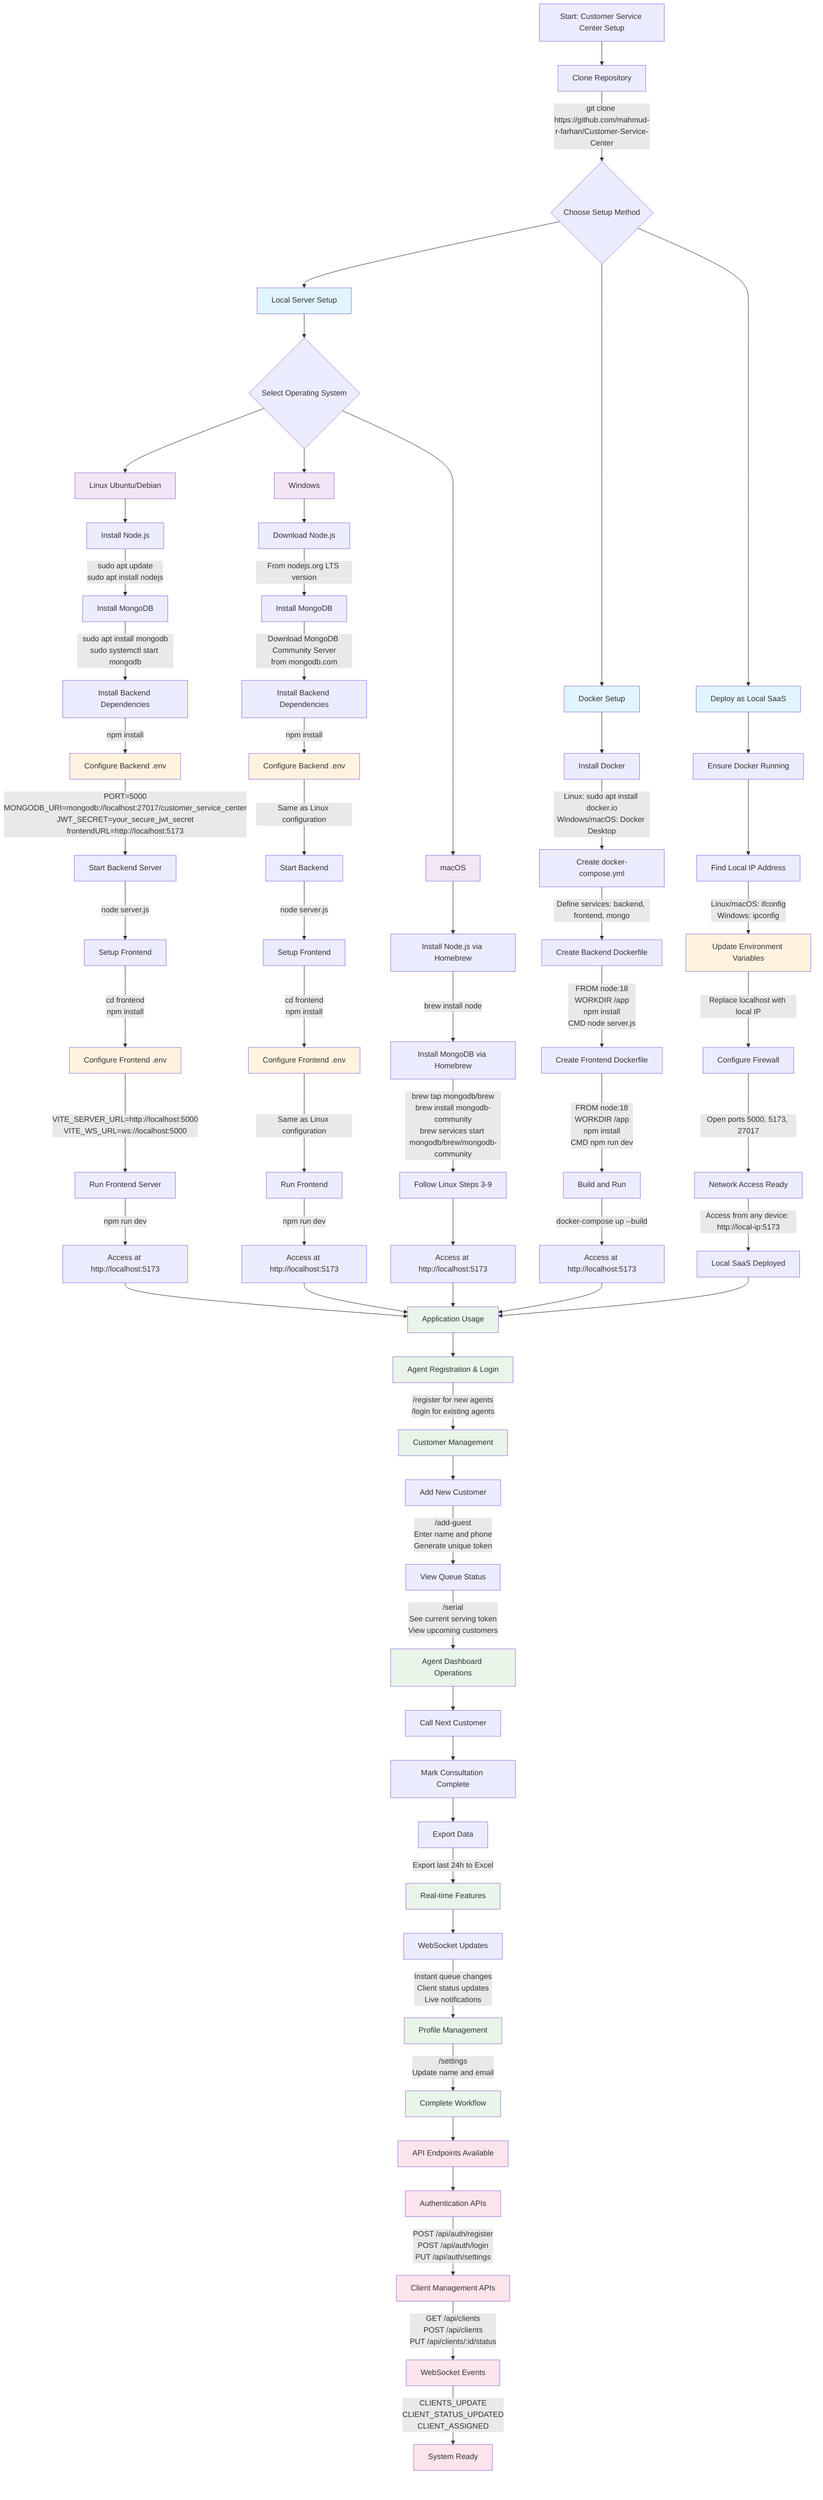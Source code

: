 graph TD
    A[Start: Customer Service Center Setup] --> B[Clone Repository]
    B -->|"git clone https://github.com/mahmud-r-farhan/Customer-Service-Center"| C{Choose Setup Method}
    
    C --> D[Local Server Setup]
    C --> E[Docker Setup]
    C --> F[Deploy as Local SaaS]
    
    %% Local Server Setup Branch
    D --> G{Select Operating System}
    G --> H[Linux Ubuntu/Debian]
    G --> I[Windows]
    G --> J[macOS]
    
    %% Linux Setup Path
    H --> H1[Install Node.js]
    H1 -->|sudo apt update<br/>sudo apt install nodejs| H2[Install MongoDB]
    H2 -->|sudo apt install mongodb<br/>sudo systemctl start mongodb| H3[Install Backend Dependencies]
    H3 -->|npm install| H4[Configure Backend .env]
    H4 -->|PORT=5000<br/>MONGODB_URI=mongodb://localhost:27017/customer_service_center<br/>JWT_SECRET=your_secure_jwt_secret<br/>frontendURL=http://localhost:5173| H5[Start Backend Server]
    H5 -->|node server.js| H6[Setup Frontend]
    H6 -->|cd frontend<br/>npm install| H7[Configure Frontend .env]
    H7 -->|VITE_SERVER_URL=http://localhost:5000<br/>VITE_WS_URL=ws://localhost:5000| H8[Run Frontend Server]
    H8 -->|npm run dev| H9[Access at http://localhost:5173]
    
    %% Windows Setup Path
    I --> I1[Download Node.js]
    I1 -->|From nodejs.org LTS version| I2[Install MongoDB]
    I2 -->|Download MongoDB Community Server<br/>from mongodb.com| I3[Install Backend Dependencies]
    I3 -->|npm install| I4[Configure Backend .env]
    I4 -->|Same as Linux configuration| I5[Start Backend]
    I5 -->|node server.js| I6[Setup Frontend]
    I6 -->|cd frontend<br/>npm install| I7[Configure Frontend .env]
    I7 -->|Same as Linux configuration| I8[Run Frontend]
    I8 -->|npm run dev| I9[Access at http://localhost:5173]
    
    %% macOS Setup Path
    J --> J1[Install Node.js via Homebrew]
    J1 -->|brew install node| J2[Install MongoDB via Homebrew]
    J2 -->|brew tap mongodb/brew<br/>brew install mongodb-community<br/>brew services start mongodb/brew/mongodb-community| J3[Follow Linux Steps 3-9]
    J3 --> J9[Access at http://localhost:5173]
    
    %% Docker Setup Path
    E --> E1[Install Docker]
    E1 -->|Linux: sudo apt install docker.io<br/>Windows/macOS: Docker Desktop| E2[Create docker-compose.yml]
    E2 -->|Define services: backend, frontend, mongo| E3[Create Backend Dockerfile]
    E3 -->|FROM node:18<br/>WORKDIR /app<br/>npm install<br/>CMD node server.js| E4[Create Frontend Dockerfile]
    E4 -->|FROM node:18<br/>WORKDIR /app<br/>npm install<br/>CMD npm run dev| E5[Build and Run]
    E5 -->|docker-compose up --build| E6[Access at http://localhost:5173]
    
    %% Local SaaS Deployment Path
    F --> F1[Ensure Docker Running]
    F1 --> F2[Find Local IP Address]
    F2 -->|Linux/macOS: ifconfig<br/>Windows: ipconfig| F3[Update Environment Variables]
    F3 -->|Replace localhost with local IP| F4[Configure Firewall]
    F4 -->|Open ports 5000, 5173, 27017| F5[Network Access Ready]
    F5 -->|Access from any device: http://local-ip:5173| F6[Local SaaS Deployed]
    
    %% Application Usage Flow
    H9 --> K[Application Usage]
    I9 --> K
    J9 --> K
    E6 --> K
    F6 --> K
    
    K --> K1[Agent Registration & Login]
    K1 -->|/register for new agents<br/>/login for existing agents| K2[Customer Management]
    
    K2 --> K2a[Add New Customer]
    K2a -->|/add-guest<br/>Enter name and phone<br/>Generate unique token| K2b[View Queue Status]
    K2b -->|/serial<br/>See current serving token<br/>View upcoming customers| K3[Agent Dashboard Operations]
    
    K3 --> K3a[Call Next Customer]
    K3a --> K3b[Mark Consultation Complete]
    K3b --> K3c[Export Data]
    K3c -->|Export last 24h to Excel| K4[Real-time Features]
    
    K4 --> K4a[WebSocket Updates]
    K4a -->|Instant queue changes<br/>Client status updates<br/>Live notifications| K5[Profile Management]
    K5 -->|/settings<br/>Update name and email| K6[Complete Workflow]
    
    %% API Endpoints Reference
    K6 --> L[API Endpoints Available]
    L --> L1[Authentication APIs]
    L1 -->|POST /api/auth/register<br/>POST /api/auth/login<br/>PUT /api/auth/settings| L2[Client Management APIs]
    L2 -->|GET /api/clients<br/>POST /api/clients<br/>PUT /api/clients/:id/status| L3[WebSocket Events]
    L3 -->|CLIENTS_UPDATE<br/>CLIENT_STATUS_UPDATED<br/>CLIENT_ASSIGNED| L4[System Ready]
    
    %% Styling
    classDef setupMethod fill:#e1f5fe
    classDef osChoice fill:#f3e5f5
    classDef config fill:#fff3e0
    classDef usage fill:#e8f5e8
    classDef api fill:#fce4ec
    
    class D,E,F setupMethod
    class H,I,J osChoice
    class H4,H7,I4,I7,F3 config
    class K,K1,K2,K3,K4,K5,K6 usage
    class L,L1,L2,L3,L4 api